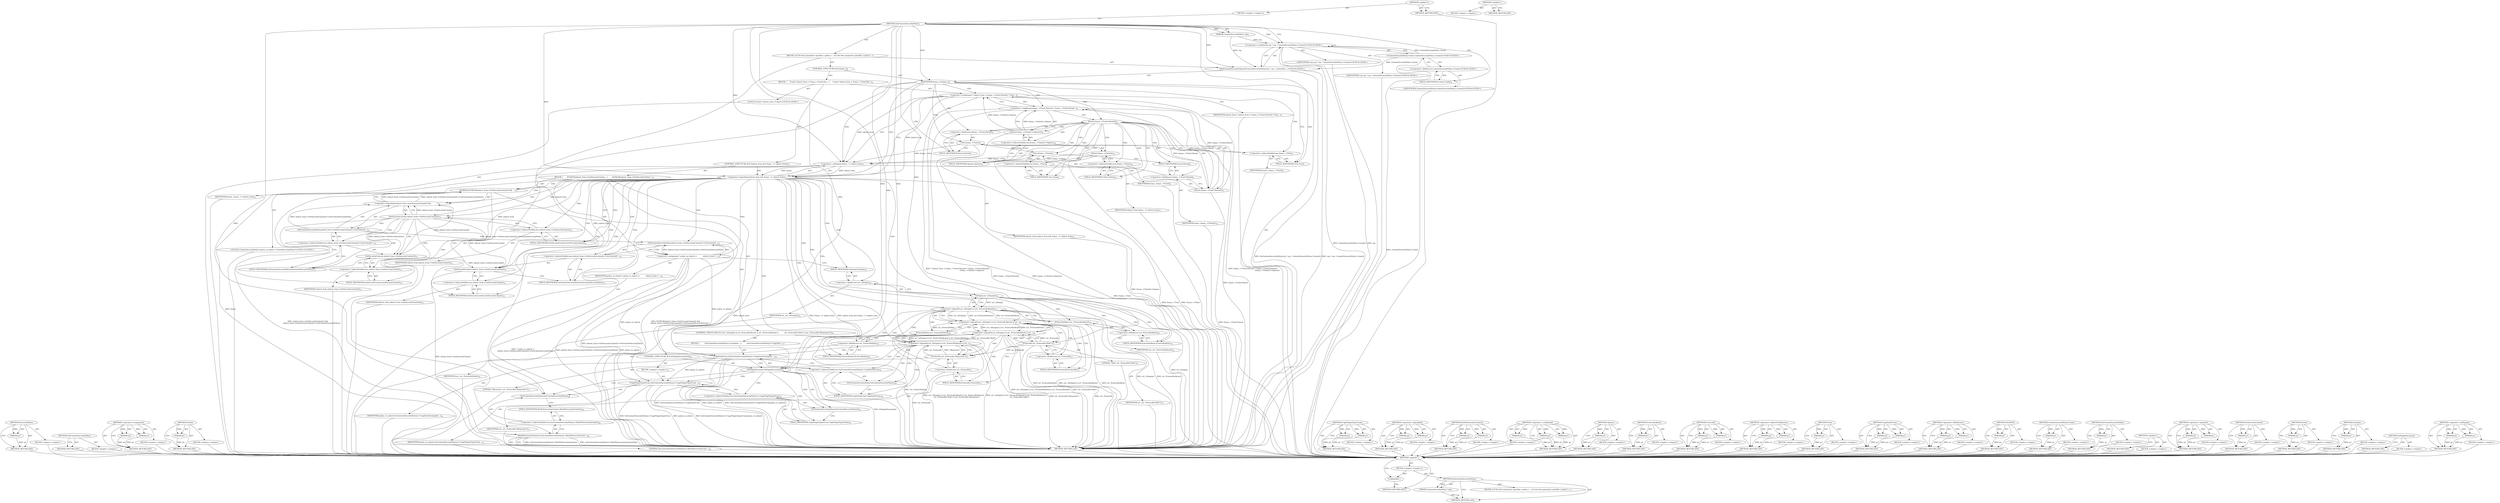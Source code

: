 digraph "&lt;global&gt;" {
vulnerable_227 [label=<(METHOD,ProtocolIsData)>];
vulnerable_228 [label=<(PARAM,p1)>];
vulnerable_229 [label=<(BLOCK,&lt;empty&gt;,&lt;empty&gt;)>];
vulnerable_230 [label=<(METHOD_RETURN,ANY)>];
vulnerable_211 [label=<(METHOD,GetContentSecurityPolicy)>];
vulnerable_212 [label=<(BLOCK,&lt;empty&gt;,&lt;empty&gt;)>];
vulnerable_213 [label=<(METHOD_RETURN,ANY)>];
vulnerable_167 [label=<(METHOD,&lt;operator&gt;.assignment)>];
vulnerable_168 [label=<(PARAM,p1)>];
vulnerable_169 [label=<(PARAM,p2)>];
vulnerable_170 [label=<(BLOCK,&lt;empty&gt;,&lt;empty&gt;)>];
vulnerable_171 [label=<(METHOD_RETURN,ANY)>];
vulnerable_189 [label=<(METHOD,Client)>];
vulnerable_190 [label=<(PARAM,p1)>];
vulnerable_191 [label=<(BLOCK,&lt;empty&gt;,&lt;empty&gt;)>];
vulnerable_192 [label=<(METHOD_RETURN,ANY)>];
vulnerable_6 [label=<(METHOD,&lt;global&gt;)<SUB>1</SUB>>];
vulnerable_7 [label=<(BLOCK,&lt;empty&gt;,&lt;empty&gt;)<SUB>1</SUB>>];
vulnerable_8 [label=<(METHOD,InitContentSecurityPolicy)<SUB>1</SUB>>];
vulnerable_9 [label=<(PARAM,ContentSecurityPolicy* csp)<SUB>1</SUB>>];
vulnerable_10 [label=<(BLOCK,{
//// the first parameter specifies a policy t...,{
//// the first parameter specifies a policy t...)<SUB>1</SUB>>];
vulnerable_11 [label="<(SetContentSecurityPolicy,SetContentSecurityPolicy(csp ? csp : ContentSec...)<SUB>6</SUB>>"];
vulnerable_12 [label="<(&lt;operator&gt;.conditional,csp ? csp : ContentSecurityPolicy::Create())<SUB>6</SUB>>"];
vulnerable_13 [label="<(IDENTIFIER,csp,csp ? csp : ContentSecurityPolicy::Create())<SUB>6</SUB>>"];
vulnerable_14 [label="<(IDENTIFIER,csp,csp ? csp : ContentSecurityPolicy::Create())<SUB>6</SUB>>"];
vulnerable_15 [label="<(ContentSecurityPolicy.Create,ContentSecurityPolicy::Create())<SUB>6</SUB>>"];
vulnerable_16 [label="<(&lt;operator&gt;.fieldAccess,ContentSecurityPolicy::Create)<SUB>6</SUB>>"];
vulnerable_17 [label="<(IDENTIFIER,ContentSecurityPolicy,ContentSecurityPolicy::Create())<SUB>6</SUB>>"];
vulnerable_18 [label=<(FIELD_IDENTIFIER,Create,Create)<SUB>6</SUB>>];
vulnerable_19 [label=<(CONTROL_STRUCTURE,IF,if (frame_))<SUB>8</SUB>>];
vulnerable_20 [label=<(IDENTIFIER,frame_,if (frame_))<SUB>8</SUB>>];
vulnerable_21 [label=<(BLOCK,{
     Frame* inherit_from = frame_-&gt;Tree().Par...,{
     Frame* inherit_from = frame_-&gt;Tree().Par...)<SUB>8</SUB>>];
vulnerable_22 [label="<(LOCAL,Frame* inherit_from: Frame*)<SUB>9</SUB>>"];
vulnerable_23 [label=<(&lt;operator&gt;.assignment,* inherit_from = frame_-&gt;Tree().Parent() ? fram...)<SUB>9</SUB>>];
vulnerable_24 [label=<(IDENTIFIER,inherit_from,* inherit_from = frame_-&gt;Tree().Parent() ? fram...)<SUB>9</SUB>>];
vulnerable_25 [label=<(&lt;operator&gt;.conditional,frame_-&gt;Tree().Parent() ? frame_-&gt;Tree().Parent...)<SUB>9</SUB>>];
vulnerable_26 [label=<(Parent,frame_-&gt;Tree().Parent())<SUB>9</SUB>>];
vulnerable_27 [label=<(&lt;operator&gt;.fieldAccess,frame_-&gt;Tree().Parent)<SUB>9</SUB>>];
vulnerable_28 [label=<(Tree,frame_-&gt;Tree())<SUB>9</SUB>>];
vulnerable_29 [label=<(&lt;operator&gt;.indirectFieldAccess,frame_-&gt;Tree)<SUB>9</SUB>>];
vulnerable_30 [label=<(IDENTIFIER,frame_,frame_-&gt;Tree())<SUB>9</SUB>>];
vulnerable_31 [label=<(FIELD_IDENTIFIER,Tree,Tree)<SUB>9</SUB>>];
vulnerable_32 [label=<(FIELD_IDENTIFIER,Parent,Parent)<SUB>9</SUB>>];
vulnerable_33 [label=<(Parent,frame_-&gt;Tree().Parent())<SUB>9</SUB>>];
vulnerable_34 [label=<(&lt;operator&gt;.fieldAccess,frame_-&gt;Tree().Parent)<SUB>9</SUB>>];
vulnerable_35 [label=<(Tree,frame_-&gt;Tree())<SUB>9</SUB>>];
vulnerable_36 [label=<(&lt;operator&gt;.indirectFieldAccess,frame_-&gt;Tree)<SUB>9</SUB>>];
vulnerable_37 [label=<(IDENTIFIER,frame_,frame_-&gt;Tree())<SUB>9</SUB>>];
vulnerable_38 [label=<(FIELD_IDENTIFIER,Tree,Tree)<SUB>9</SUB>>];
vulnerable_39 [label=<(FIELD_IDENTIFIER,Parent,Parent)<SUB>9</SUB>>];
vulnerable_40 [label=<(Opener,frame_-&gt;Client()-&gt;Opener())<SUB>10</SUB>>];
vulnerable_41 [label=<(&lt;operator&gt;.indirectFieldAccess,frame_-&gt;Client()-&gt;Opener)<SUB>10</SUB>>];
vulnerable_42 [label=<(Client,frame_-&gt;Client())<SUB>10</SUB>>];
vulnerable_43 [label=<(&lt;operator&gt;.indirectFieldAccess,frame_-&gt;Client)<SUB>10</SUB>>];
vulnerable_44 [label=<(IDENTIFIER,frame_,frame_-&gt;Client())<SUB>10</SUB>>];
vulnerable_45 [label=<(FIELD_IDENTIFIER,Client,Client)<SUB>10</SUB>>];
vulnerable_46 [label=<(FIELD_IDENTIFIER,Opener,Opener)<SUB>10</SUB>>];
vulnerable_47 [label=<(CONTROL_STRUCTURE,IF,if (inherit_from &amp;&amp; frame_ != inherit_from))<SUB>11</SUB>>];
vulnerable_48 [label=<(&lt;operator&gt;.logicalAnd,inherit_from &amp;&amp; frame_ != inherit_from)<SUB>11</SUB>>];
vulnerable_49 [label=<(IDENTIFIER,inherit_from,inherit_from &amp;&amp; frame_ != inherit_from)<SUB>11</SUB>>];
vulnerable_50 [label=<(&lt;operator&gt;.notEquals,frame_ != inherit_from)<SUB>11</SUB>>];
vulnerable_51 [label=<(IDENTIFIER,frame_,frame_ != inherit_from)<SUB>11</SUB>>];
vulnerable_52 [label=<(IDENTIFIER,inherit_from,frame_ != inherit_from)<SUB>11</SUB>>];
vulnerable_53 [label=<(BLOCK,{
       DCHECK(inherit_from-&gt;GetSecurityContex...,{
       DCHECK(inherit_from-&gt;GetSecurityContex...)<SUB>11</SUB>>];
vulnerable_54 [label=<(DCHECK,DCHECK(inherit_from-&gt;GetSecurityContext() &amp;&amp;
  ...)<SUB>12</SUB>>];
vulnerable_55 [label=<(&lt;operator&gt;.logicalAnd,inherit_from-&gt;GetSecurityContext() &amp;&amp;
         ...)<SUB>12</SUB>>];
vulnerable_56 [label=<(GetSecurityContext,inherit_from-&gt;GetSecurityContext())<SUB>12</SUB>>];
vulnerable_57 [label=<(&lt;operator&gt;.indirectFieldAccess,inherit_from-&gt;GetSecurityContext)<SUB>12</SUB>>];
vulnerable_58 [label=<(IDENTIFIER,inherit_from,inherit_from-&gt;GetSecurityContext())<SUB>12</SUB>>];
vulnerable_59 [label=<(FIELD_IDENTIFIER,GetSecurityContext,GetSecurityContext)<SUB>12</SUB>>];
vulnerable_60 [label=<(GetContentSecurityPolicy,inherit_from-&gt;GetSecurityContext()-&gt;GetContentS...)<SUB>13</SUB>>];
vulnerable_61 [label=<(&lt;operator&gt;.indirectFieldAccess,inherit_from-&gt;GetSecurityContext()-&gt;GetContentS...)<SUB>13</SUB>>];
vulnerable_62 [label=<(GetSecurityContext,inherit_from-&gt;GetSecurityContext())<SUB>13</SUB>>];
vulnerable_63 [label=<(&lt;operator&gt;.indirectFieldAccess,inherit_from-&gt;GetSecurityContext)<SUB>13</SUB>>];
vulnerable_64 [label=<(IDENTIFIER,inherit_from,inherit_from-&gt;GetSecurityContext())<SUB>13</SUB>>];
vulnerable_65 [label=<(FIELD_IDENTIFIER,GetSecurityContext,GetSecurityContext)<SUB>13</SUB>>];
vulnerable_66 [label=<(FIELD_IDENTIFIER,GetContentSecurityPolicy,GetContentSecurityPolicy)<SUB>13</SUB>>];
vulnerable_67 [label="<(LOCAL,ContentSecurityPolicy* policy_to_inherit: ContentSecurityPolicy*)<SUB>14</SUB>>"];
vulnerable_68 [label=<(&lt;operator&gt;.assignment,* policy_to_inherit =
           inherit_from-&gt;...)<SUB>14</SUB>>];
vulnerable_69 [label=<(IDENTIFIER,policy_to_inherit,* policy_to_inherit =
           inherit_from-&gt;...)<SUB>14</SUB>>];
vulnerable_70 [label=<(GetContentSecurityPolicy,inherit_from-&gt;GetSecurityContext()-&gt;GetContentS...)<SUB>15</SUB>>];
vulnerable_71 [label=<(&lt;operator&gt;.indirectFieldAccess,inherit_from-&gt;GetSecurityContext()-&gt;GetContentS...)<SUB>15</SUB>>];
vulnerable_72 [label=<(GetSecurityContext,inherit_from-&gt;GetSecurityContext())<SUB>15</SUB>>];
vulnerable_73 [label=<(&lt;operator&gt;.indirectFieldAccess,inherit_from-&gt;GetSecurityContext)<SUB>15</SUB>>];
vulnerable_74 [label=<(IDENTIFIER,inherit_from,inherit_from-&gt;GetSecurityContext())<SUB>15</SUB>>];
vulnerable_75 [label=<(FIELD_IDENTIFIER,GetSecurityContext,GetSecurityContext)<SUB>15</SUB>>];
vulnerable_76 [label=<(FIELD_IDENTIFIER,GetContentSecurityPolicy,GetContentSecurityPolicy)<SUB>15</SUB>>];
vulnerable_77 [label=<(CONTROL_STRUCTURE,IF,if (url_.IsEmpty() || url_.ProtocolIsAbout() || url_.ProtocolIsData() ||
           url_.ProtocolIs(&quot;blob&quot;) || url_.ProtocolIs(&quot;filesystem&quot;)))<SUB>16</SUB>>];
vulnerable_78 [label=<(&lt;operator&gt;.logicalOr,url_.IsEmpty() || url_.ProtocolIsAbout() || url...)<SUB>16</SUB>>];
vulnerable_79 [label=<(&lt;operator&gt;.logicalOr,url_.IsEmpty() || url_.ProtocolIsAbout() || url...)<SUB>16</SUB>>];
vulnerable_80 [label=<(&lt;operator&gt;.logicalOr,url_.IsEmpty() || url_.ProtocolIsAbout() || url...)<SUB>16</SUB>>];
vulnerable_81 [label=<(&lt;operator&gt;.logicalOr,url_.IsEmpty() || url_.ProtocolIsAbout())<SUB>16</SUB>>];
vulnerable_82 [label=<(IsEmpty,url_.IsEmpty())<SUB>16</SUB>>];
vulnerable_83 [label=<(&lt;operator&gt;.fieldAccess,url_.IsEmpty)<SUB>16</SUB>>];
vulnerable_84 [label=<(IDENTIFIER,url_,url_.IsEmpty())<SUB>16</SUB>>];
vulnerable_85 [label=<(FIELD_IDENTIFIER,IsEmpty,IsEmpty)<SUB>16</SUB>>];
vulnerable_86 [label=<(ProtocolIsAbout,url_.ProtocolIsAbout())<SUB>16</SUB>>];
vulnerable_87 [label=<(&lt;operator&gt;.fieldAccess,url_.ProtocolIsAbout)<SUB>16</SUB>>];
vulnerable_88 [label=<(IDENTIFIER,url_,url_.ProtocolIsAbout())<SUB>16</SUB>>];
vulnerable_89 [label=<(FIELD_IDENTIFIER,ProtocolIsAbout,ProtocolIsAbout)<SUB>16</SUB>>];
vulnerable_90 [label=<(ProtocolIsData,url_.ProtocolIsData())<SUB>16</SUB>>];
vulnerable_91 [label=<(&lt;operator&gt;.fieldAccess,url_.ProtocolIsData)<SUB>16</SUB>>];
vulnerable_92 [label=<(IDENTIFIER,url_,url_.ProtocolIsData())<SUB>16</SUB>>];
vulnerable_93 [label=<(FIELD_IDENTIFIER,ProtocolIsData,ProtocolIsData)<SUB>16</SUB>>];
vulnerable_94 [label=<(ProtocolIs,url_.ProtocolIs(&quot;blob&quot;))<SUB>17</SUB>>];
vulnerable_95 [label=<(&lt;operator&gt;.fieldAccess,url_.ProtocolIs)<SUB>17</SUB>>];
vulnerable_96 [label=<(IDENTIFIER,url_,url_.ProtocolIs(&quot;blob&quot;))<SUB>17</SUB>>];
vulnerable_97 [label=<(FIELD_IDENTIFIER,ProtocolIs,ProtocolIs)<SUB>17</SUB>>];
vulnerable_98 [label=<(LITERAL,&quot;blob&quot;,url_.ProtocolIs(&quot;blob&quot;))<SUB>17</SUB>>];
vulnerable_99 [label=<(ProtocolIs,url_.ProtocolIs(&quot;filesystem&quot;))<SUB>17</SUB>>];
vulnerable_100 [label=<(&lt;operator&gt;.fieldAccess,url_.ProtocolIs)<SUB>17</SUB>>];
vulnerable_101 [label=<(IDENTIFIER,url_,url_.ProtocolIs(&quot;filesystem&quot;))<SUB>17</SUB>>];
vulnerable_102 [label=<(FIELD_IDENTIFIER,ProtocolIs,ProtocolIs)<SUB>17</SUB>>];
vulnerable_103 [label=<(LITERAL,&quot;filesystem&quot;,url_.ProtocolIs(&quot;filesystem&quot;))<SUB>17</SUB>>];
vulnerable_104 [label=<(BLOCK,{
         GetContentSecurityPolicy()-&gt;CopyStat...,{
         GetContentSecurityPolicy()-&gt;CopyStat...)<SUB>17</SUB>>];
vulnerable_105 [label=<(CopyStateFrom,GetContentSecurityPolicy()-&gt;CopyStateFrom(polic...)<SUB>18</SUB>>];
vulnerable_106 [label=<(&lt;operator&gt;.indirectFieldAccess,GetContentSecurityPolicy()-&gt;CopyStateFrom)<SUB>18</SUB>>];
vulnerable_107 [label=<(GetContentSecurityPolicy,GetContentSecurityPolicy())<SUB>18</SUB>>];
vulnerable_108 [label=<(FIELD_IDENTIFIER,CopyStateFrom,CopyStateFrom)<SUB>18</SUB>>];
vulnerable_109 [label=<(IDENTIFIER,policy_to_inherit,GetContentSecurityPolicy()-&gt;CopyStateFrom(polic...)<SUB>18</SUB>>];
vulnerable_110 [label=<(CONTROL_STRUCTURE,IF,if (IsPluginDocument()))<SUB>20</SUB>>];
vulnerable_111 [label=<(IsPluginDocument,IsPluginDocument())<SUB>20</SUB>>];
vulnerable_112 [label=<(BLOCK,&lt;empty&gt;,&lt;empty&gt;)<SUB>21</SUB>>];
vulnerable_113 [label=<(CopyPluginTypesFrom,GetContentSecurityPolicy()-&gt;CopyPluginTypesFrom...)<SUB>21</SUB>>];
vulnerable_114 [label=<(&lt;operator&gt;.indirectFieldAccess,GetContentSecurityPolicy()-&gt;CopyPluginTypesFrom)<SUB>21</SUB>>];
vulnerable_115 [label=<(GetContentSecurityPolicy,GetContentSecurityPolicy())<SUB>21</SUB>>];
vulnerable_116 [label=<(FIELD_IDENTIFIER,CopyPluginTypesFrom,CopyPluginTypesFrom)<SUB>21</SUB>>];
vulnerable_117 [label=<(IDENTIFIER,policy_to_inherit,GetContentSecurityPolicy()-&gt;CopyPluginTypesFrom...)<SUB>21</SUB>>];
vulnerable_118 [label=<(BindToExecutionContext,GetContentSecurityPolicy()-&gt;BindToExecutionCont...)<SUB>24</SUB>>];
vulnerable_119 [label=<(&lt;operator&gt;.indirectFieldAccess,GetContentSecurityPolicy()-&gt;BindToExecutionContext)<SUB>24</SUB>>];
vulnerable_120 [label=<(GetContentSecurityPolicy,GetContentSecurityPolicy())<SUB>24</SUB>>];
vulnerable_121 [label=<(FIELD_IDENTIFIER,BindToExecutionContext,BindToExecutionContext)<SUB>24</SUB>>];
vulnerable_122 [label=<(LITERAL,this,GetContentSecurityPolicy()-&gt;BindToExecutionCont...)<SUB>24</SUB>>];
vulnerable_123 [label=<(METHOD_RETURN,void)<SUB>1</SUB>>];
vulnerable_125 [label=<(METHOD_RETURN,ANY)<SUB>1</SUB>>];
vulnerable_244 [label=<(METHOD,CopyPluginTypesFrom)>];
vulnerable_245 [label=<(PARAM,p1)>];
vulnerable_246 [label=<(PARAM,p2)>];
vulnerable_247 [label=<(BLOCK,&lt;empty&gt;,&lt;empty&gt;)>];
vulnerable_248 [label=<(METHOD_RETURN,ANY)>];
vulnerable_193 [label=<(METHOD,&lt;operator&gt;.logicalAnd)>];
vulnerable_194 [label=<(PARAM,p1)>];
vulnerable_195 [label=<(PARAM,p2)>];
vulnerable_196 [label=<(BLOCK,&lt;empty&gt;,&lt;empty&gt;)>];
vulnerable_197 [label=<(METHOD_RETURN,ANY)>];
vulnerable_249 [label=<(METHOD,BindToExecutionContext)>];
vulnerable_250 [label=<(PARAM,p1)>];
vulnerable_251 [label=<(PARAM,p2)>];
vulnerable_252 [label=<(BLOCK,&lt;empty&gt;,&lt;empty&gt;)>];
vulnerable_253 [label=<(METHOD_RETURN,ANY)>];
vulnerable_152 [label=<(METHOD,&lt;operator&gt;.conditional)>];
vulnerable_153 [label=<(PARAM,p1)>];
vulnerable_154 [label=<(PARAM,p2)>];
vulnerable_155 [label=<(PARAM,p3)>];
vulnerable_156 [label=<(BLOCK,&lt;empty&gt;,&lt;empty&gt;)>];
vulnerable_157 [label=<(METHOD_RETURN,ANY)>];
vulnerable_185 [label=<(METHOD,Opener)>];
vulnerable_186 [label=<(PARAM,p1)>];
vulnerable_187 [label=<(BLOCK,&lt;empty&gt;,&lt;empty&gt;)>];
vulnerable_188 [label=<(METHOD_RETURN,ANY)>];
vulnerable_223 [label=<(METHOD,ProtocolIsAbout)>];
vulnerable_224 [label=<(PARAM,p1)>];
vulnerable_225 [label=<(BLOCK,&lt;empty&gt;,&lt;empty&gt;)>];
vulnerable_226 [label=<(METHOD_RETURN,ANY)>];
vulnerable_231 [label=<(METHOD,ProtocolIs)>];
vulnerable_232 [label=<(PARAM,p1)>];
vulnerable_233 [label=<(PARAM,p2)>];
vulnerable_234 [label=<(BLOCK,&lt;empty&gt;,&lt;empty&gt;)>];
vulnerable_235 [label=<(METHOD_RETURN,ANY)>];
vulnerable_180 [label=<(METHOD,&lt;operator&gt;.indirectFieldAccess)>];
vulnerable_181 [label=<(PARAM,p1)>];
vulnerable_182 [label=<(PARAM,p2)>];
vulnerable_183 [label=<(BLOCK,&lt;empty&gt;,&lt;empty&gt;)>];
vulnerable_184 [label=<(METHOD_RETURN,ANY)>];
vulnerable_176 [label=<(METHOD,Tree)>];
vulnerable_177 [label=<(PARAM,p1)>];
vulnerable_178 [label=<(BLOCK,&lt;empty&gt;,&lt;empty&gt;)>];
vulnerable_179 [label=<(METHOD_RETURN,ANY)>];
vulnerable_236 [label=<(METHOD,CopyStateFrom)>];
vulnerable_237 [label=<(PARAM,p1)>];
vulnerable_238 [label=<(PARAM,p2)>];
vulnerable_239 [label=<(BLOCK,&lt;empty&gt;,&lt;empty&gt;)>];
vulnerable_240 [label=<(METHOD_RETURN,ANY)>];
vulnerable_162 [label=<(METHOD,&lt;operator&gt;.fieldAccess)>];
vulnerable_163 [label=<(PARAM,p1)>];
vulnerable_164 [label=<(PARAM,p2)>];
vulnerable_165 [label=<(BLOCK,&lt;empty&gt;,&lt;empty&gt;)>];
vulnerable_166 [label=<(METHOD_RETURN,ANY)>];
vulnerable_203 [label=<(METHOD,DCHECK)>];
vulnerable_204 [label=<(PARAM,p1)>];
vulnerable_205 [label=<(BLOCK,&lt;empty&gt;,&lt;empty&gt;)>];
vulnerable_206 [label=<(METHOD_RETURN,ANY)>];
vulnerable_158 [label=<(METHOD,ContentSecurityPolicy.Create)>];
vulnerable_159 [label=<(PARAM,p1)>];
vulnerable_160 [label=<(BLOCK,&lt;empty&gt;,&lt;empty&gt;)>];
vulnerable_161 [label=<(METHOD_RETURN,ANY)>];
vulnerable_148 [label=<(METHOD,SetContentSecurityPolicy)>];
vulnerable_149 [label=<(PARAM,p1)>];
vulnerable_150 [label=<(BLOCK,&lt;empty&gt;,&lt;empty&gt;)>];
vulnerable_151 [label=<(METHOD_RETURN,ANY)>];
vulnerable_142 [label=<(METHOD,&lt;global&gt;)<SUB>1</SUB>>];
vulnerable_143 [label=<(BLOCK,&lt;empty&gt;,&lt;empty&gt;)>];
vulnerable_144 [label=<(METHOD_RETURN,ANY)>];
vulnerable_214 [label=<(METHOD,&lt;operator&gt;.logicalOr)>];
vulnerable_215 [label=<(PARAM,p1)>];
vulnerable_216 [label=<(PARAM,p2)>];
vulnerable_217 [label=<(BLOCK,&lt;empty&gt;,&lt;empty&gt;)>];
vulnerable_218 [label=<(METHOD_RETURN,ANY)>];
vulnerable_207 [label=<(METHOD,GetSecurityContext)>];
vulnerable_208 [label=<(PARAM,p1)>];
vulnerable_209 [label=<(BLOCK,&lt;empty&gt;,&lt;empty&gt;)>];
vulnerable_210 [label=<(METHOD_RETURN,ANY)>];
vulnerable_172 [label=<(METHOD,Parent)>];
vulnerable_173 [label=<(PARAM,p1)>];
vulnerable_174 [label=<(BLOCK,&lt;empty&gt;,&lt;empty&gt;)>];
vulnerable_175 [label=<(METHOD_RETURN,ANY)>];
vulnerable_219 [label=<(METHOD,IsEmpty)>];
vulnerable_220 [label=<(PARAM,p1)>];
vulnerable_221 [label=<(BLOCK,&lt;empty&gt;,&lt;empty&gt;)>];
vulnerable_222 [label=<(METHOD_RETURN,ANY)>];
vulnerable_241 [label=<(METHOD,IsPluginDocument)>];
vulnerable_242 [label=<(BLOCK,&lt;empty&gt;,&lt;empty&gt;)>];
vulnerable_243 [label=<(METHOD_RETURN,ANY)>];
vulnerable_198 [label=<(METHOD,&lt;operator&gt;.notEquals)>];
vulnerable_199 [label=<(PARAM,p1)>];
vulnerable_200 [label=<(PARAM,p2)>];
vulnerable_201 [label=<(BLOCK,&lt;empty&gt;,&lt;empty&gt;)>];
vulnerable_202 [label=<(METHOD_RETURN,ANY)>];
fixed_6 [label=<(METHOD,&lt;global&gt;)<SUB>1</SUB>>];
fixed_7 [label=<(BLOCK,&lt;empty&gt;,&lt;empty&gt;)<SUB>1</SUB>>];
fixed_8 [label=<(METHOD,InitContentSecurityPolicy)<SUB>1</SUB>>];
fixed_9 [label=<(PARAM,ContentSecurityPolicy* csp)<SUB>1</SUB>>];
fixed_10 [label=<(BLOCK,{
//// the first parameter specifies a policy t...,{
//// the first parameter specifies a policy t...)<SUB>1</SUB>>];
fixed_11 [label=<(METHOD_RETURN,void)<SUB>1</SUB>>];
fixed_13 [label=<(UNKNOWN,,)>];
fixed_14 [label=<(METHOD_RETURN,ANY)<SUB>1</SUB>>];
fixed_23 [label=<(METHOD,&lt;global&gt;)<SUB>1</SUB>>];
fixed_24 [label=<(BLOCK,&lt;empty&gt;,&lt;empty&gt;)>];
fixed_25 [label=<(METHOD_RETURN,ANY)>];
vulnerable_227 -> vulnerable_228  [key=0, label="AST: "];
vulnerable_227 -> vulnerable_228  [key=1, label="DDG: "];
vulnerable_227 -> vulnerable_229  [key=0, label="AST: "];
vulnerable_227 -> vulnerable_230  [key=0, label="AST: "];
vulnerable_227 -> vulnerable_230  [key=1, label="CFG: "];
vulnerable_228 -> vulnerable_230  [key=0, label="DDG: p1"];
vulnerable_229 -> fixed_6  [key=0];
vulnerable_230 -> fixed_6  [key=0];
vulnerable_211 -> vulnerable_212  [key=0, label="AST: "];
vulnerable_211 -> vulnerable_213  [key=0, label="AST: "];
vulnerable_211 -> vulnerable_213  [key=1, label="CFG: "];
vulnerable_212 -> fixed_6  [key=0];
vulnerable_213 -> fixed_6  [key=0];
vulnerable_167 -> vulnerable_168  [key=0, label="AST: "];
vulnerable_167 -> vulnerable_168  [key=1, label="DDG: "];
vulnerable_167 -> vulnerable_170  [key=0, label="AST: "];
vulnerable_167 -> vulnerable_169  [key=0, label="AST: "];
vulnerable_167 -> vulnerable_169  [key=1, label="DDG: "];
vulnerable_167 -> vulnerable_171  [key=0, label="AST: "];
vulnerable_167 -> vulnerable_171  [key=1, label="CFG: "];
vulnerable_168 -> vulnerable_171  [key=0, label="DDG: p1"];
vulnerable_169 -> vulnerable_171  [key=0, label="DDG: p2"];
vulnerable_170 -> fixed_6  [key=0];
vulnerable_171 -> fixed_6  [key=0];
vulnerable_189 -> vulnerable_190  [key=0, label="AST: "];
vulnerable_189 -> vulnerable_190  [key=1, label="DDG: "];
vulnerable_189 -> vulnerable_191  [key=0, label="AST: "];
vulnerable_189 -> vulnerable_192  [key=0, label="AST: "];
vulnerable_189 -> vulnerable_192  [key=1, label="CFG: "];
vulnerable_190 -> vulnerable_192  [key=0, label="DDG: p1"];
vulnerable_191 -> fixed_6  [key=0];
vulnerable_192 -> fixed_6  [key=0];
vulnerable_6 -> vulnerable_7  [key=0, label="AST: "];
vulnerable_6 -> vulnerable_125  [key=0, label="AST: "];
vulnerable_6 -> vulnerable_125  [key=1, label="CFG: "];
vulnerable_7 -> vulnerable_8  [key=0, label="AST: "];
vulnerable_8 -> vulnerable_9  [key=0, label="AST: "];
vulnerable_8 -> vulnerable_9  [key=1, label="DDG: "];
vulnerable_8 -> vulnerable_10  [key=0, label="AST: "];
vulnerable_8 -> vulnerable_123  [key=0, label="AST: "];
vulnerable_8 -> vulnerable_12  [key=0, label="CFG: "];
vulnerable_8 -> vulnerable_12  [key=1, label="DDG: "];
vulnerable_8 -> vulnerable_18  [key=0, label="CFG: "];
vulnerable_8 -> vulnerable_11  [key=0, label="DDG: "];
vulnerable_8 -> vulnerable_20  [key=0, label="DDG: "];
vulnerable_8 -> vulnerable_118  [key=0, label="DDG: "];
vulnerable_8 -> vulnerable_48  [key=0, label="DDG: "];
vulnerable_8 -> vulnerable_50  [key=0, label="DDG: "];
vulnerable_8 -> vulnerable_111  [key=0, label="DDG: "];
vulnerable_8 -> vulnerable_99  [key=0, label="DDG: "];
vulnerable_8 -> vulnerable_105  [key=0, label="DDG: "];
vulnerable_8 -> vulnerable_113  [key=0, label="DDG: "];
vulnerable_8 -> vulnerable_94  [key=0, label="DDG: "];
vulnerable_9 -> vulnerable_11  [key=0, label="DDG: csp"];
vulnerable_9 -> vulnerable_12  [key=0, label="DDG: csp"];
vulnerable_10 -> vulnerable_11  [key=0, label="AST: "];
vulnerable_10 -> vulnerable_19  [key=0, label="AST: "];
vulnerable_10 -> vulnerable_118  [key=0, label="AST: "];
vulnerable_11 -> vulnerable_12  [key=0, label="AST: "];
vulnerable_11 -> vulnerable_20  [key=0, label="CFG: "];
vulnerable_11 -> vulnerable_123  [key=0, label="DDG: csp ? csp : ContentSecurityPolicy::Create()"];
vulnerable_11 -> vulnerable_123  [key=1, label="DDG: SetContentSecurityPolicy(csp ? csp : ContentSecurityPolicy::Create())"];
vulnerable_12 -> vulnerable_13  [key=0, label="AST: "];
vulnerable_12 -> vulnerable_14  [key=0, label="AST: "];
vulnerable_12 -> vulnerable_15  [key=0, label="AST: "];
vulnerable_12 -> vulnerable_11  [key=0, label="CFG: "];
vulnerable_12 -> vulnerable_123  [key=0, label="DDG: csp"];
vulnerable_12 -> vulnerable_123  [key=1, label="DDG: ContentSecurityPolicy::Create()"];
vulnerable_13 -> fixed_6  [key=0];
vulnerable_14 -> fixed_6  [key=0];
vulnerable_15 -> vulnerable_16  [key=0, label="AST: "];
vulnerable_15 -> vulnerable_12  [key=0, label="CFG: "];
vulnerable_15 -> vulnerable_12  [key=1, label="DDG: ContentSecurityPolicy::Create"];
vulnerable_15 -> vulnerable_123  [key=0, label="DDG: ContentSecurityPolicy::Create"];
vulnerable_15 -> vulnerable_11  [key=0, label="DDG: ContentSecurityPolicy::Create"];
vulnerable_16 -> vulnerable_17  [key=0, label="AST: "];
vulnerable_16 -> vulnerable_18  [key=0, label="AST: "];
vulnerable_16 -> vulnerable_15  [key=0, label="CFG: "];
vulnerable_17 -> fixed_6  [key=0];
vulnerable_18 -> vulnerable_16  [key=0, label="CFG: "];
vulnerable_19 -> vulnerable_20  [key=0, label="AST: "];
vulnerable_19 -> vulnerable_21  [key=0, label="AST: "];
vulnerable_20 -> vulnerable_120  [key=0, label="CFG: "];
vulnerable_20 -> vulnerable_31  [key=0, label="CFG: "];
vulnerable_20 -> vulnerable_31  [key=1, label="CDG: "];
vulnerable_20 -> vulnerable_48  [key=0, label="CDG: "];
vulnerable_20 -> vulnerable_32  [key=0, label="CDG: "];
vulnerable_20 -> vulnerable_26  [key=0, label="CDG: "];
vulnerable_20 -> vulnerable_28  [key=0, label="CDG: "];
vulnerable_20 -> vulnerable_25  [key=0, label="CDG: "];
vulnerable_20 -> vulnerable_27  [key=0, label="CDG: "];
vulnerable_20 -> vulnerable_29  [key=0, label="CDG: "];
vulnerable_20 -> vulnerable_23  [key=0, label="CDG: "];
vulnerable_20 -> vulnerable_50  [key=0, label="CDG: "];
vulnerable_21 -> vulnerable_22  [key=0, label="AST: "];
vulnerable_21 -> vulnerable_23  [key=0, label="AST: "];
vulnerable_21 -> vulnerable_47  [key=0, label="AST: "];
vulnerable_22 -> fixed_6  [key=0];
vulnerable_23 -> vulnerable_24  [key=0, label="AST: "];
vulnerable_23 -> vulnerable_25  [key=0, label="AST: "];
vulnerable_23 -> vulnerable_48  [key=0, label="CFG: "];
vulnerable_23 -> vulnerable_48  [key=1, label="DDG: inherit_from"];
vulnerable_23 -> vulnerable_50  [key=0, label="CFG: "];
vulnerable_23 -> vulnerable_50  [key=1, label="DDG: inherit_from"];
vulnerable_23 -> vulnerable_123  [key=0, label="DDG: frame_-&gt;Tree().Parent() ? frame_-&gt;Tree().Parent()
                                                   : frame_-&gt;Client()-&gt;Opener()"];
vulnerable_23 -> vulnerable_123  [key=1, label="DDG: * inherit_from = frame_-&gt;Tree().Parent() ? frame_-&gt;Tree().Parent()
                                                   : frame_-&gt;Client()-&gt;Opener()"];
vulnerable_24 -> fixed_6  [key=0];
vulnerable_25 -> vulnerable_26  [key=0, label="AST: "];
vulnerable_25 -> vulnerable_33  [key=0, label="AST: "];
vulnerable_25 -> vulnerable_40  [key=0, label="AST: "];
vulnerable_25 -> vulnerable_23  [key=0, label="CFG: "];
vulnerable_25 -> vulnerable_123  [key=0, label="DDG: frame_-&gt;Tree().Parent()"];
vulnerable_25 -> vulnerable_123  [key=1, label="DDG: frame_-&gt;Client()-&gt;Opener()"];
vulnerable_26 -> vulnerable_27  [key=0, label="AST: "];
vulnerable_26 -> vulnerable_38  [key=0, label="CFG: "];
vulnerable_26 -> vulnerable_38  [key=1, label="CDG: "];
vulnerable_26 -> vulnerable_45  [key=0, label="CFG: "];
vulnerable_26 -> vulnerable_45  [key=1, label="CDG: "];
vulnerable_26 -> vulnerable_123  [key=0, label="DDG: frame_-&gt;Tree().Parent"];
vulnerable_26 -> vulnerable_33  [key=0, label="DDG: frame_-&gt;Tree().Parent"];
vulnerable_26 -> vulnerable_33  [key=1, label="CDG: "];
vulnerable_26 -> vulnerable_34  [key=0, label="CDG: "];
vulnerable_26 -> vulnerable_42  [key=0, label="CDG: "];
vulnerable_26 -> vulnerable_46  [key=0, label="CDG: "];
vulnerable_26 -> vulnerable_40  [key=0, label="CDG: "];
vulnerable_26 -> vulnerable_35  [key=0, label="CDG: "];
vulnerable_26 -> vulnerable_43  [key=0, label="CDG: "];
vulnerable_26 -> vulnerable_36  [key=0, label="CDG: "];
vulnerable_26 -> vulnerable_41  [key=0, label="CDG: "];
vulnerable_26 -> vulnerable_39  [key=0, label="CDG: "];
vulnerable_27 -> vulnerable_28  [key=0, label="AST: "];
vulnerable_27 -> vulnerable_32  [key=0, label="AST: "];
vulnerable_27 -> vulnerable_26  [key=0, label="CFG: "];
vulnerable_28 -> vulnerable_29  [key=0, label="AST: "];
vulnerable_28 -> vulnerable_32  [key=0, label="CFG: "];
vulnerable_28 -> vulnerable_123  [key=0, label="DDG: frame_-&gt;Tree"];
vulnerable_28 -> vulnerable_50  [key=0, label="DDG: frame_-&gt;Tree"];
vulnerable_28 -> vulnerable_35  [key=0, label="DDG: frame_-&gt;Tree"];
vulnerable_29 -> vulnerable_30  [key=0, label="AST: "];
vulnerable_29 -> vulnerable_31  [key=0, label="AST: "];
vulnerable_29 -> vulnerable_28  [key=0, label="CFG: "];
vulnerable_30 -> fixed_6  [key=0];
vulnerable_31 -> vulnerable_29  [key=0, label="CFG: "];
vulnerable_32 -> vulnerable_27  [key=0, label="CFG: "];
vulnerable_33 -> vulnerable_34  [key=0, label="AST: "];
vulnerable_33 -> vulnerable_25  [key=0, label="CFG: "];
vulnerable_33 -> vulnerable_25  [key=1, label="DDG: frame_-&gt;Tree().Parent"];
vulnerable_33 -> vulnerable_123  [key=0, label="DDG: frame_-&gt;Tree().Parent"];
vulnerable_33 -> vulnerable_23  [key=0, label="DDG: frame_-&gt;Tree().Parent"];
vulnerable_34 -> vulnerable_35  [key=0, label="AST: "];
vulnerable_34 -> vulnerable_39  [key=0, label="AST: "];
vulnerable_34 -> vulnerable_33  [key=0, label="CFG: "];
vulnerable_35 -> vulnerable_36  [key=0, label="AST: "];
vulnerable_35 -> vulnerable_39  [key=0, label="CFG: "];
vulnerable_35 -> vulnerable_123  [key=0, label="DDG: frame_-&gt;Tree"];
vulnerable_35 -> vulnerable_50  [key=0, label="DDG: frame_-&gt;Tree"];
vulnerable_36 -> vulnerable_37  [key=0, label="AST: "];
vulnerable_36 -> vulnerable_38  [key=0, label="AST: "];
vulnerable_36 -> vulnerable_35  [key=0, label="CFG: "];
vulnerable_37 -> fixed_6  [key=0];
vulnerable_38 -> vulnerable_36  [key=0, label="CFG: "];
vulnerable_39 -> vulnerable_34  [key=0, label="CFG: "];
vulnerable_40 -> vulnerable_41  [key=0, label="AST: "];
vulnerable_40 -> vulnerable_25  [key=0, label="CFG: "];
vulnerable_40 -> vulnerable_25  [key=1, label="DDG: frame_-&gt;Client()-&gt;Opener"];
vulnerable_40 -> vulnerable_123  [key=0, label="DDG: frame_-&gt;Client()-&gt;Opener"];
vulnerable_40 -> vulnerable_23  [key=0, label="DDG: frame_-&gt;Client()-&gt;Opener"];
vulnerable_41 -> vulnerable_42  [key=0, label="AST: "];
vulnerable_41 -> vulnerable_46  [key=0, label="AST: "];
vulnerable_41 -> vulnerable_40  [key=0, label="CFG: "];
vulnerable_42 -> vulnerable_43  [key=0, label="AST: "];
vulnerable_42 -> vulnerable_46  [key=0, label="CFG: "];
vulnerable_42 -> vulnerable_123  [key=0, label="DDG: frame_-&gt;Client"];
vulnerable_42 -> vulnerable_50  [key=0, label="DDG: frame_-&gt;Client"];
vulnerable_43 -> vulnerable_44  [key=0, label="AST: "];
vulnerable_43 -> vulnerable_45  [key=0, label="AST: "];
vulnerable_43 -> vulnerable_42  [key=0, label="CFG: "];
vulnerable_44 -> fixed_6  [key=0];
vulnerable_45 -> vulnerable_43  [key=0, label="CFG: "];
vulnerable_46 -> vulnerable_41  [key=0, label="CFG: "];
vulnerable_47 -> vulnerable_48  [key=0, label="AST: "];
vulnerable_47 -> vulnerable_53  [key=0, label="AST: "];
vulnerable_48 -> vulnerable_49  [key=0, label="AST: "];
vulnerable_48 -> vulnerable_50  [key=0, label="AST: "];
vulnerable_48 -> vulnerable_120  [key=0, label="CFG: "];
vulnerable_48 -> vulnerable_59  [key=0, label="CFG: "];
vulnerable_48 -> vulnerable_59  [key=1, label="CDG: "];
vulnerable_48 -> vulnerable_123  [key=0, label="DDG: inherit_from"];
vulnerable_48 -> vulnerable_123  [key=1, label="DDG: frame_ != inherit_from"];
vulnerable_48 -> vulnerable_123  [key=2, label="DDG: inherit_from &amp;&amp; frame_ != inherit_from"];
vulnerable_48 -> vulnerable_56  [key=0, label="DDG: inherit_from"];
vulnerable_48 -> vulnerable_56  [key=1, label="CDG: "];
vulnerable_48 -> vulnerable_72  [key=0, label="DDG: inherit_from"];
vulnerable_48 -> vulnerable_72  [key=1, label="CDG: "];
vulnerable_48 -> vulnerable_62  [key=0, label="DDG: inherit_from"];
vulnerable_48 -> vulnerable_68  [key=0, label="CDG: "];
vulnerable_48 -> vulnerable_73  [key=0, label="CDG: "];
vulnerable_48 -> vulnerable_57  [key=0, label="CDG: "];
vulnerable_48 -> vulnerable_75  [key=0, label="CDG: "];
vulnerable_48 -> vulnerable_81  [key=0, label="CDG: "];
vulnerable_48 -> vulnerable_85  [key=0, label="CDG: "];
vulnerable_48 -> vulnerable_76  [key=0, label="CDG: "];
vulnerable_48 -> vulnerable_82  [key=0, label="CDG: "];
vulnerable_48 -> vulnerable_54  [key=0, label="CDG: "];
vulnerable_48 -> vulnerable_79  [key=0, label="CDG: "];
vulnerable_48 -> vulnerable_80  [key=0, label="CDG: "];
vulnerable_48 -> vulnerable_83  [key=0, label="CDG: "];
vulnerable_48 -> vulnerable_71  [key=0, label="CDG: "];
vulnerable_48 -> vulnerable_70  [key=0, label="CDG: "];
vulnerable_48 -> vulnerable_55  [key=0, label="CDG: "];
vulnerable_48 -> vulnerable_78  [key=0, label="CDG: "];
vulnerable_48 -> vulnerable_111  [key=0, label="CDG: "];
vulnerable_49 -> fixed_6  [key=0];
vulnerable_50 -> vulnerable_51  [key=0, label="AST: "];
vulnerable_50 -> vulnerable_52  [key=0, label="AST: "];
vulnerable_50 -> vulnerable_48  [key=0, label="CFG: "];
vulnerable_50 -> vulnerable_48  [key=1, label="DDG: inherit_from"];
vulnerable_50 -> vulnerable_48  [key=2, label="DDG: frame_"];
vulnerable_50 -> vulnerable_123  [key=0, label="DDG: frame_"];
vulnerable_51 -> fixed_6  [key=0];
vulnerable_52 -> fixed_6  [key=0];
vulnerable_53 -> vulnerable_54  [key=0, label="AST: "];
vulnerable_53 -> vulnerable_67  [key=0, label="AST: "];
vulnerable_53 -> vulnerable_68  [key=0, label="AST: "];
vulnerable_53 -> vulnerable_77  [key=0, label="AST: "];
vulnerable_53 -> vulnerable_110  [key=0, label="AST: "];
vulnerable_54 -> vulnerable_55  [key=0, label="AST: "];
vulnerable_54 -> vulnerable_75  [key=0, label="CFG: "];
vulnerable_54 -> vulnerable_123  [key=0, label="DDG: inherit_from-&gt;GetSecurityContext() &amp;&amp;
              inherit_from-&gt;GetSecurityContext()-&gt;GetContentSecurityPolicy()"];
vulnerable_54 -> vulnerable_123  [key=1, label="DDG: DCHECK(inherit_from-&gt;GetSecurityContext() &amp;&amp;
              inherit_from-&gt;GetSecurityContext()-&gt;GetContentSecurityPolicy())"];
vulnerable_55 -> vulnerable_56  [key=0, label="AST: "];
vulnerable_55 -> vulnerable_60  [key=0, label="AST: "];
vulnerable_55 -> vulnerable_54  [key=0, label="CFG: "];
vulnerable_55 -> vulnerable_54  [key=1, label="DDG: inherit_from-&gt;GetSecurityContext()"];
vulnerable_55 -> vulnerable_54  [key=2, label="DDG: inherit_from-&gt;GetSecurityContext()-&gt;GetContentSecurityPolicy()"];
vulnerable_56 -> vulnerable_57  [key=0, label="AST: "];
vulnerable_56 -> vulnerable_55  [key=0, label="CFG: "];
vulnerable_56 -> vulnerable_55  [key=1, label="DDG: inherit_from-&gt;GetSecurityContext"];
vulnerable_56 -> vulnerable_65  [key=0, label="CFG: "];
vulnerable_56 -> vulnerable_65  [key=1, label="CDG: "];
vulnerable_56 -> vulnerable_72  [key=0, label="DDG: inherit_from-&gt;GetSecurityContext"];
vulnerable_56 -> vulnerable_62  [key=0, label="DDG: inherit_from-&gt;GetSecurityContext"];
vulnerable_56 -> vulnerable_62  [key=1, label="CDG: "];
vulnerable_56 -> vulnerable_60  [key=0, label="CDG: "];
vulnerable_56 -> vulnerable_66  [key=0, label="CDG: "];
vulnerable_56 -> vulnerable_61  [key=0, label="CDG: "];
vulnerable_56 -> vulnerable_63  [key=0, label="CDG: "];
vulnerable_57 -> vulnerable_58  [key=0, label="AST: "];
vulnerable_57 -> vulnerable_59  [key=0, label="AST: "];
vulnerable_57 -> vulnerable_56  [key=0, label="CFG: "];
vulnerable_58 -> fixed_6  [key=0];
vulnerable_59 -> vulnerable_57  [key=0, label="CFG: "];
vulnerable_60 -> vulnerable_61  [key=0, label="AST: "];
vulnerable_60 -> vulnerable_55  [key=0, label="CFG: "];
vulnerable_60 -> vulnerable_55  [key=1, label="DDG: inherit_from-&gt;GetSecurityContext()-&gt;GetContentSecurityPolicy"];
vulnerable_60 -> vulnerable_70  [key=0, label="DDG: inherit_from-&gt;GetSecurityContext()-&gt;GetContentSecurityPolicy"];
vulnerable_61 -> vulnerable_62  [key=0, label="AST: "];
vulnerable_61 -> vulnerable_66  [key=0, label="AST: "];
vulnerable_61 -> vulnerable_60  [key=0, label="CFG: "];
vulnerable_62 -> vulnerable_63  [key=0, label="AST: "];
vulnerable_62 -> vulnerable_66  [key=0, label="CFG: "];
vulnerable_62 -> vulnerable_55  [key=0, label="DDG: inherit_from-&gt;GetSecurityContext"];
vulnerable_62 -> vulnerable_72  [key=0, label="DDG: inherit_from-&gt;GetSecurityContext"];
vulnerable_63 -> vulnerable_64  [key=0, label="AST: "];
vulnerable_63 -> vulnerable_65  [key=0, label="AST: "];
vulnerable_63 -> vulnerable_62  [key=0, label="CFG: "];
vulnerable_64 -> fixed_6  [key=0];
vulnerable_65 -> vulnerable_63  [key=0, label="CFG: "];
vulnerable_66 -> vulnerable_61  [key=0, label="CFG: "];
vulnerable_67 -> fixed_6  [key=0];
vulnerable_68 -> vulnerable_69  [key=0, label="AST: "];
vulnerable_68 -> vulnerable_70  [key=0, label="AST: "];
vulnerable_68 -> vulnerable_85  [key=0, label="CFG: "];
vulnerable_68 -> vulnerable_123  [key=0, label="DDG: policy_to_inherit"];
vulnerable_68 -> vulnerable_123  [key=1, label="DDG: inherit_from-&gt;GetSecurityContext()-&gt;GetContentSecurityPolicy()"];
vulnerable_68 -> vulnerable_123  [key=2, label="DDG: * policy_to_inherit =
           inherit_from-&gt;GetSecurityContext()-&gt;GetContentSecurityPolicy()"];
vulnerable_68 -> vulnerable_105  [key=0, label="DDG: policy_to_inherit"];
vulnerable_68 -> vulnerable_113  [key=0, label="DDG: policy_to_inherit"];
vulnerable_69 -> fixed_6  [key=0];
vulnerable_70 -> vulnerable_71  [key=0, label="AST: "];
vulnerable_70 -> vulnerable_68  [key=0, label="CFG: "];
vulnerable_70 -> vulnerable_68  [key=1, label="DDG: inherit_from-&gt;GetSecurityContext()-&gt;GetContentSecurityPolicy"];
vulnerable_70 -> vulnerable_123  [key=0, label="DDG: inherit_from-&gt;GetSecurityContext()-&gt;GetContentSecurityPolicy"];
vulnerable_71 -> vulnerable_72  [key=0, label="AST: "];
vulnerable_71 -> vulnerable_76  [key=0, label="AST: "];
vulnerable_71 -> vulnerable_70  [key=0, label="CFG: "];
vulnerable_72 -> vulnerable_73  [key=0, label="AST: "];
vulnerable_72 -> vulnerable_76  [key=0, label="CFG: "];
vulnerable_72 -> vulnerable_123  [key=0, label="DDG: inherit_from-&gt;GetSecurityContext"];
vulnerable_73 -> vulnerable_74  [key=0, label="AST: "];
vulnerable_73 -> vulnerable_75  [key=0, label="AST: "];
vulnerable_73 -> vulnerable_72  [key=0, label="CFG: "];
vulnerable_74 -> fixed_6  [key=0];
vulnerable_75 -> vulnerable_73  [key=0, label="CFG: "];
vulnerable_76 -> vulnerable_71  [key=0, label="CFG: "];
vulnerable_77 -> vulnerable_78  [key=0, label="AST: "];
vulnerable_77 -> vulnerable_104  [key=0, label="AST: "];
vulnerable_78 -> vulnerable_79  [key=0, label="AST: "];
vulnerable_78 -> vulnerable_99  [key=0, label="AST: "];
vulnerable_78 -> vulnerable_107  [key=0, label="CFG: "];
vulnerable_78 -> vulnerable_107  [key=1, label="CDG: "];
vulnerable_78 -> vulnerable_111  [key=0, label="CFG: "];
vulnerable_78 -> vulnerable_123  [key=0, label="DDG: url_.IsEmpty() || url_.ProtocolIsAbout() || url_.ProtocolIsData() ||
           url_.ProtocolIs(&quot;blob&quot;)"];
vulnerable_78 -> vulnerable_123  [key=1, label="DDG: url_.ProtocolIs(&quot;filesystem&quot;)"];
vulnerable_78 -> vulnerable_123  [key=2, label="DDG: url_.IsEmpty() || url_.ProtocolIsAbout() || url_.ProtocolIsData() ||
           url_.ProtocolIs(&quot;blob&quot;) || url_.ProtocolIs(&quot;filesystem&quot;)"];
vulnerable_78 -> vulnerable_106  [key=0, label="CDG: "];
vulnerable_78 -> vulnerable_105  [key=0, label="CDG: "];
vulnerable_78 -> vulnerable_108  [key=0, label="CDG: "];
vulnerable_79 -> vulnerable_80  [key=0, label="AST: "];
vulnerable_79 -> vulnerable_94  [key=0, label="AST: "];
vulnerable_79 -> vulnerable_78  [key=0, label="CFG: "];
vulnerable_79 -> vulnerable_78  [key=1, label="DDG: url_.IsEmpty() || url_.ProtocolIsAbout() || url_.ProtocolIsData()"];
vulnerable_79 -> vulnerable_78  [key=2, label="DDG: url_.ProtocolIs(&quot;blob&quot;)"];
vulnerable_79 -> vulnerable_102  [key=0, label="CFG: "];
vulnerable_79 -> vulnerable_102  [key=1, label="CDG: "];
vulnerable_79 -> vulnerable_123  [key=0, label="DDG: url_.IsEmpty() || url_.ProtocolIsAbout() || url_.ProtocolIsData()"];
vulnerable_79 -> vulnerable_123  [key=1, label="DDG: url_.ProtocolIs(&quot;blob&quot;)"];
vulnerable_79 -> vulnerable_99  [key=0, label="CDG: "];
vulnerable_79 -> vulnerable_100  [key=0, label="CDG: "];
vulnerable_80 -> vulnerable_81  [key=0, label="AST: "];
vulnerable_80 -> vulnerable_90  [key=0, label="AST: "];
vulnerable_80 -> vulnerable_79  [key=0, label="CFG: "];
vulnerable_80 -> vulnerable_79  [key=1, label="DDG: url_.IsEmpty() || url_.ProtocolIsAbout()"];
vulnerable_80 -> vulnerable_79  [key=2, label="DDG: url_.ProtocolIsData()"];
vulnerable_80 -> vulnerable_97  [key=0, label="CFG: "];
vulnerable_80 -> vulnerable_97  [key=1, label="CDG: "];
vulnerable_80 -> vulnerable_123  [key=0, label="DDG: url_.IsEmpty() || url_.ProtocolIsAbout()"];
vulnerable_80 -> vulnerable_123  [key=1, label="DDG: url_.ProtocolIsData()"];
vulnerable_80 -> vulnerable_94  [key=0, label="CDG: "];
vulnerable_80 -> vulnerable_95  [key=0, label="CDG: "];
vulnerable_81 -> vulnerable_82  [key=0, label="AST: "];
vulnerable_81 -> vulnerable_86  [key=0, label="AST: "];
vulnerable_81 -> vulnerable_80  [key=0, label="CFG: "];
vulnerable_81 -> vulnerable_80  [key=1, label="DDG: url_.IsEmpty()"];
vulnerable_81 -> vulnerable_80  [key=2, label="DDG: url_.ProtocolIsAbout()"];
vulnerable_81 -> vulnerable_93  [key=0, label="CFG: "];
vulnerable_81 -> vulnerable_93  [key=1, label="CDG: "];
vulnerable_81 -> vulnerable_123  [key=0, label="DDG: url_.IsEmpty()"];
vulnerable_81 -> vulnerable_123  [key=1, label="DDG: url_.ProtocolIsAbout()"];
vulnerable_81 -> vulnerable_91  [key=0, label="CDG: "];
vulnerable_81 -> vulnerable_90  [key=0, label="CDG: "];
vulnerable_82 -> vulnerable_83  [key=0, label="AST: "];
vulnerable_82 -> vulnerable_81  [key=0, label="CFG: "];
vulnerable_82 -> vulnerable_81  [key=1, label="DDG: url_.IsEmpty"];
vulnerable_82 -> vulnerable_89  [key=0, label="CFG: "];
vulnerable_82 -> vulnerable_89  [key=1, label="CDG: "];
vulnerable_82 -> vulnerable_123  [key=0, label="DDG: url_.IsEmpty"];
vulnerable_82 -> vulnerable_87  [key=0, label="CDG: "];
vulnerable_82 -> vulnerable_86  [key=0, label="CDG: "];
vulnerable_83 -> vulnerable_84  [key=0, label="AST: "];
vulnerable_83 -> vulnerable_85  [key=0, label="AST: "];
vulnerable_83 -> vulnerable_82  [key=0, label="CFG: "];
vulnerable_84 -> fixed_6  [key=0];
vulnerable_85 -> vulnerable_83  [key=0, label="CFG: "];
vulnerable_86 -> vulnerable_87  [key=0, label="AST: "];
vulnerable_86 -> vulnerable_81  [key=0, label="CFG: "];
vulnerable_86 -> vulnerable_81  [key=1, label="DDG: url_.ProtocolIsAbout"];
vulnerable_86 -> vulnerable_123  [key=0, label="DDG: url_.ProtocolIsAbout"];
vulnerable_87 -> vulnerable_88  [key=0, label="AST: "];
vulnerable_87 -> vulnerable_89  [key=0, label="AST: "];
vulnerable_87 -> vulnerable_86  [key=0, label="CFG: "];
vulnerable_88 -> fixed_6  [key=0];
vulnerable_89 -> vulnerable_87  [key=0, label="CFG: "];
vulnerable_90 -> vulnerable_91  [key=0, label="AST: "];
vulnerable_90 -> vulnerable_80  [key=0, label="CFG: "];
vulnerable_90 -> vulnerable_80  [key=1, label="DDG: url_.ProtocolIsData"];
vulnerable_90 -> vulnerable_123  [key=0, label="DDG: url_.ProtocolIsData"];
vulnerable_91 -> vulnerable_92  [key=0, label="AST: "];
vulnerable_91 -> vulnerable_93  [key=0, label="AST: "];
vulnerable_91 -> vulnerable_90  [key=0, label="CFG: "];
vulnerable_92 -> fixed_6  [key=0];
vulnerable_93 -> vulnerable_91  [key=0, label="CFG: "];
vulnerable_94 -> vulnerable_95  [key=0, label="AST: "];
vulnerable_94 -> vulnerable_98  [key=0, label="AST: "];
vulnerable_94 -> vulnerable_79  [key=0, label="CFG: "];
vulnerable_94 -> vulnerable_79  [key=1, label="DDG: url_.ProtocolIs"];
vulnerable_94 -> vulnerable_79  [key=2, label="DDG: &quot;blob&quot;"];
vulnerable_94 -> vulnerable_123  [key=0, label="DDG: url_.ProtocolIs"];
vulnerable_94 -> vulnerable_99  [key=0, label="DDG: url_.ProtocolIs"];
vulnerable_95 -> vulnerable_96  [key=0, label="AST: "];
vulnerable_95 -> vulnerable_97  [key=0, label="AST: "];
vulnerable_95 -> vulnerable_94  [key=0, label="CFG: "];
vulnerable_96 -> fixed_6  [key=0];
vulnerable_97 -> vulnerable_95  [key=0, label="CFG: "];
vulnerable_98 -> fixed_6  [key=0];
vulnerable_99 -> vulnerable_100  [key=0, label="AST: "];
vulnerable_99 -> vulnerable_103  [key=0, label="AST: "];
vulnerable_99 -> vulnerable_78  [key=0, label="CFG: "];
vulnerable_99 -> vulnerable_78  [key=1, label="DDG: url_.ProtocolIs"];
vulnerable_99 -> vulnerable_78  [key=2, label="DDG: &quot;filesystem&quot;"];
vulnerable_99 -> vulnerable_123  [key=0, label="DDG: url_.ProtocolIs"];
vulnerable_100 -> vulnerable_101  [key=0, label="AST: "];
vulnerable_100 -> vulnerable_102  [key=0, label="AST: "];
vulnerable_100 -> vulnerable_99  [key=0, label="CFG: "];
vulnerable_101 -> fixed_6  [key=0];
vulnerable_102 -> vulnerable_100  [key=0, label="CFG: "];
vulnerable_103 -> fixed_6  [key=0];
vulnerable_104 -> vulnerable_105  [key=0, label="AST: "];
vulnerable_105 -> vulnerable_106  [key=0, label="AST: "];
vulnerable_105 -> vulnerable_109  [key=0, label="AST: "];
vulnerable_105 -> vulnerable_111  [key=0, label="CFG: "];
vulnerable_105 -> vulnerable_123  [key=0, label="DDG: GetContentSecurityPolicy()-&gt;CopyStateFrom"];
vulnerable_105 -> vulnerable_123  [key=1, label="DDG: policy_to_inherit"];
vulnerable_105 -> vulnerable_123  [key=2, label="DDG: GetContentSecurityPolicy()-&gt;CopyStateFrom(policy_to_inherit)"];
vulnerable_105 -> vulnerable_113  [key=0, label="DDG: policy_to_inherit"];
vulnerable_106 -> vulnerable_107  [key=0, label="AST: "];
vulnerable_106 -> vulnerable_108  [key=0, label="AST: "];
vulnerable_106 -> vulnerable_105  [key=0, label="CFG: "];
vulnerable_107 -> vulnerable_108  [key=0, label="CFG: "];
vulnerable_108 -> vulnerable_106  [key=0, label="CFG: "];
vulnerable_109 -> fixed_6  [key=0];
vulnerable_110 -> vulnerable_111  [key=0, label="AST: "];
vulnerable_110 -> vulnerable_112  [key=0, label="AST: "];
vulnerable_111 -> vulnerable_115  [key=0, label="CFG: "];
vulnerable_111 -> vulnerable_115  [key=1, label="CDG: "];
vulnerable_111 -> vulnerable_120  [key=0, label="CFG: "];
vulnerable_111 -> vulnerable_123  [key=0, label="DDG: IsPluginDocument()"];
vulnerable_111 -> vulnerable_113  [key=0, label="CDG: "];
vulnerable_111 -> vulnerable_116  [key=0, label="CDG: "];
vulnerable_111 -> vulnerable_114  [key=0, label="CDG: "];
vulnerable_112 -> vulnerable_113  [key=0, label="AST: "];
vulnerable_113 -> vulnerable_114  [key=0, label="AST: "];
vulnerable_113 -> vulnerable_117  [key=0, label="AST: "];
vulnerable_113 -> vulnerable_120  [key=0, label="CFG: "];
vulnerable_113 -> vulnerable_123  [key=0, label="DDG: GetContentSecurityPolicy()-&gt;CopyPluginTypesFrom"];
vulnerable_113 -> vulnerable_123  [key=1, label="DDG: policy_to_inherit"];
vulnerable_113 -> vulnerable_123  [key=2, label="DDG: GetContentSecurityPolicy()-&gt;CopyPluginTypesFrom(policy_to_inherit)"];
vulnerable_114 -> vulnerable_115  [key=0, label="AST: "];
vulnerable_114 -> vulnerable_116  [key=0, label="AST: "];
vulnerable_114 -> vulnerable_113  [key=0, label="CFG: "];
vulnerable_115 -> vulnerable_116  [key=0, label="CFG: "];
vulnerable_116 -> vulnerable_114  [key=0, label="CFG: "];
vulnerable_117 -> fixed_6  [key=0];
vulnerable_118 -> vulnerable_119  [key=0, label="AST: "];
vulnerable_118 -> vulnerable_122  [key=0, label="AST: "];
vulnerable_118 -> vulnerable_123  [key=0, label="CFG: "];
vulnerable_118 -> vulnerable_123  [key=1, label="DDG: GetContentSecurityPolicy()-&gt;BindToExecutionContext"];
vulnerable_118 -> vulnerable_123  [key=2, label="DDG: GetContentSecurityPolicy()-&gt;BindToExecutionContext(this)"];
vulnerable_119 -> vulnerable_120  [key=0, label="AST: "];
vulnerable_119 -> vulnerable_121  [key=0, label="AST: "];
vulnerable_119 -> vulnerable_118  [key=0, label="CFG: "];
vulnerable_120 -> vulnerable_121  [key=0, label="CFG: "];
vulnerable_121 -> vulnerable_119  [key=0, label="CFG: "];
vulnerable_122 -> fixed_6  [key=0];
vulnerable_123 -> fixed_6  [key=0];
vulnerable_125 -> fixed_6  [key=0];
vulnerable_244 -> vulnerable_245  [key=0, label="AST: "];
vulnerable_244 -> vulnerable_245  [key=1, label="DDG: "];
vulnerable_244 -> vulnerable_247  [key=0, label="AST: "];
vulnerable_244 -> vulnerable_246  [key=0, label="AST: "];
vulnerable_244 -> vulnerable_246  [key=1, label="DDG: "];
vulnerable_244 -> vulnerable_248  [key=0, label="AST: "];
vulnerable_244 -> vulnerable_248  [key=1, label="CFG: "];
vulnerable_245 -> vulnerable_248  [key=0, label="DDG: p1"];
vulnerable_246 -> vulnerable_248  [key=0, label="DDG: p2"];
vulnerable_247 -> fixed_6  [key=0];
vulnerable_248 -> fixed_6  [key=0];
vulnerable_193 -> vulnerable_194  [key=0, label="AST: "];
vulnerable_193 -> vulnerable_194  [key=1, label="DDG: "];
vulnerable_193 -> vulnerable_196  [key=0, label="AST: "];
vulnerable_193 -> vulnerable_195  [key=0, label="AST: "];
vulnerable_193 -> vulnerable_195  [key=1, label="DDG: "];
vulnerable_193 -> vulnerable_197  [key=0, label="AST: "];
vulnerable_193 -> vulnerable_197  [key=1, label="CFG: "];
vulnerable_194 -> vulnerable_197  [key=0, label="DDG: p1"];
vulnerable_195 -> vulnerable_197  [key=0, label="DDG: p2"];
vulnerable_196 -> fixed_6  [key=0];
vulnerable_197 -> fixed_6  [key=0];
vulnerable_249 -> vulnerable_250  [key=0, label="AST: "];
vulnerable_249 -> vulnerable_250  [key=1, label="DDG: "];
vulnerable_249 -> vulnerable_252  [key=0, label="AST: "];
vulnerable_249 -> vulnerable_251  [key=0, label="AST: "];
vulnerable_249 -> vulnerable_251  [key=1, label="DDG: "];
vulnerable_249 -> vulnerable_253  [key=0, label="AST: "];
vulnerable_249 -> vulnerable_253  [key=1, label="CFG: "];
vulnerable_250 -> vulnerable_253  [key=0, label="DDG: p1"];
vulnerable_251 -> vulnerable_253  [key=0, label="DDG: p2"];
vulnerable_252 -> fixed_6  [key=0];
vulnerable_253 -> fixed_6  [key=0];
vulnerable_152 -> vulnerable_153  [key=0, label="AST: "];
vulnerable_152 -> vulnerable_153  [key=1, label="DDG: "];
vulnerable_152 -> vulnerable_156  [key=0, label="AST: "];
vulnerable_152 -> vulnerable_154  [key=0, label="AST: "];
vulnerable_152 -> vulnerable_154  [key=1, label="DDG: "];
vulnerable_152 -> vulnerable_157  [key=0, label="AST: "];
vulnerable_152 -> vulnerable_157  [key=1, label="CFG: "];
vulnerable_152 -> vulnerable_155  [key=0, label="AST: "];
vulnerable_152 -> vulnerable_155  [key=1, label="DDG: "];
vulnerable_153 -> vulnerable_157  [key=0, label="DDG: p1"];
vulnerable_154 -> vulnerable_157  [key=0, label="DDG: p2"];
vulnerable_155 -> vulnerable_157  [key=0, label="DDG: p3"];
vulnerable_156 -> fixed_6  [key=0];
vulnerable_157 -> fixed_6  [key=0];
vulnerable_185 -> vulnerable_186  [key=0, label="AST: "];
vulnerable_185 -> vulnerable_186  [key=1, label="DDG: "];
vulnerable_185 -> vulnerable_187  [key=0, label="AST: "];
vulnerable_185 -> vulnerable_188  [key=0, label="AST: "];
vulnerable_185 -> vulnerable_188  [key=1, label="CFG: "];
vulnerable_186 -> vulnerable_188  [key=0, label="DDG: p1"];
vulnerable_187 -> fixed_6  [key=0];
vulnerable_188 -> fixed_6  [key=0];
vulnerable_223 -> vulnerable_224  [key=0, label="AST: "];
vulnerable_223 -> vulnerable_224  [key=1, label="DDG: "];
vulnerable_223 -> vulnerable_225  [key=0, label="AST: "];
vulnerable_223 -> vulnerable_226  [key=0, label="AST: "];
vulnerable_223 -> vulnerable_226  [key=1, label="CFG: "];
vulnerable_224 -> vulnerable_226  [key=0, label="DDG: p1"];
vulnerable_225 -> fixed_6  [key=0];
vulnerable_226 -> fixed_6  [key=0];
vulnerable_231 -> vulnerable_232  [key=0, label="AST: "];
vulnerable_231 -> vulnerable_232  [key=1, label="DDG: "];
vulnerable_231 -> vulnerable_234  [key=0, label="AST: "];
vulnerable_231 -> vulnerable_233  [key=0, label="AST: "];
vulnerable_231 -> vulnerable_233  [key=1, label="DDG: "];
vulnerable_231 -> vulnerable_235  [key=0, label="AST: "];
vulnerable_231 -> vulnerable_235  [key=1, label="CFG: "];
vulnerable_232 -> vulnerable_235  [key=0, label="DDG: p1"];
vulnerable_233 -> vulnerable_235  [key=0, label="DDG: p2"];
vulnerable_234 -> fixed_6  [key=0];
vulnerable_235 -> fixed_6  [key=0];
vulnerable_180 -> vulnerable_181  [key=0, label="AST: "];
vulnerable_180 -> vulnerable_181  [key=1, label="DDG: "];
vulnerable_180 -> vulnerable_183  [key=0, label="AST: "];
vulnerable_180 -> vulnerable_182  [key=0, label="AST: "];
vulnerable_180 -> vulnerable_182  [key=1, label="DDG: "];
vulnerable_180 -> vulnerable_184  [key=0, label="AST: "];
vulnerable_180 -> vulnerable_184  [key=1, label="CFG: "];
vulnerable_181 -> vulnerable_184  [key=0, label="DDG: p1"];
vulnerable_182 -> vulnerable_184  [key=0, label="DDG: p2"];
vulnerable_183 -> fixed_6  [key=0];
vulnerable_184 -> fixed_6  [key=0];
vulnerable_176 -> vulnerable_177  [key=0, label="AST: "];
vulnerable_176 -> vulnerable_177  [key=1, label="DDG: "];
vulnerable_176 -> vulnerable_178  [key=0, label="AST: "];
vulnerable_176 -> vulnerable_179  [key=0, label="AST: "];
vulnerable_176 -> vulnerable_179  [key=1, label="CFG: "];
vulnerable_177 -> vulnerable_179  [key=0, label="DDG: p1"];
vulnerable_178 -> fixed_6  [key=0];
vulnerable_179 -> fixed_6  [key=0];
vulnerable_236 -> vulnerable_237  [key=0, label="AST: "];
vulnerable_236 -> vulnerable_237  [key=1, label="DDG: "];
vulnerable_236 -> vulnerable_239  [key=0, label="AST: "];
vulnerable_236 -> vulnerable_238  [key=0, label="AST: "];
vulnerable_236 -> vulnerable_238  [key=1, label="DDG: "];
vulnerable_236 -> vulnerable_240  [key=0, label="AST: "];
vulnerable_236 -> vulnerable_240  [key=1, label="CFG: "];
vulnerable_237 -> vulnerable_240  [key=0, label="DDG: p1"];
vulnerable_238 -> vulnerable_240  [key=0, label="DDG: p2"];
vulnerable_239 -> fixed_6  [key=0];
vulnerable_240 -> fixed_6  [key=0];
vulnerable_162 -> vulnerable_163  [key=0, label="AST: "];
vulnerable_162 -> vulnerable_163  [key=1, label="DDG: "];
vulnerable_162 -> vulnerable_165  [key=0, label="AST: "];
vulnerable_162 -> vulnerable_164  [key=0, label="AST: "];
vulnerable_162 -> vulnerable_164  [key=1, label="DDG: "];
vulnerable_162 -> vulnerable_166  [key=0, label="AST: "];
vulnerable_162 -> vulnerable_166  [key=1, label="CFG: "];
vulnerable_163 -> vulnerable_166  [key=0, label="DDG: p1"];
vulnerable_164 -> vulnerable_166  [key=0, label="DDG: p2"];
vulnerable_165 -> fixed_6  [key=0];
vulnerable_166 -> fixed_6  [key=0];
vulnerable_203 -> vulnerable_204  [key=0, label="AST: "];
vulnerable_203 -> vulnerable_204  [key=1, label="DDG: "];
vulnerable_203 -> vulnerable_205  [key=0, label="AST: "];
vulnerable_203 -> vulnerable_206  [key=0, label="AST: "];
vulnerable_203 -> vulnerable_206  [key=1, label="CFG: "];
vulnerable_204 -> vulnerable_206  [key=0, label="DDG: p1"];
vulnerable_205 -> fixed_6  [key=0];
vulnerable_206 -> fixed_6  [key=0];
vulnerable_158 -> vulnerable_159  [key=0, label="AST: "];
vulnerable_158 -> vulnerable_159  [key=1, label="DDG: "];
vulnerable_158 -> vulnerable_160  [key=0, label="AST: "];
vulnerable_158 -> vulnerable_161  [key=0, label="AST: "];
vulnerable_158 -> vulnerable_161  [key=1, label="CFG: "];
vulnerable_159 -> vulnerable_161  [key=0, label="DDG: p1"];
vulnerable_160 -> fixed_6  [key=0];
vulnerable_161 -> fixed_6  [key=0];
vulnerable_148 -> vulnerable_149  [key=0, label="AST: "];
vulnerable_148 -> vulnerable_149  [key=1, label="DDG: "];
vulnerable_148 -> vulnerable_150  [key=0, label="AST: "];
vulnerable_148 -> vulnerable_151  [key=0, label="AST: "];
vulnerable_148 -> vulnerable_151  [key=1, label="CFG: "];
vulnerable_149 -> vulnerable_151  [key=0, label="DDG: p1"];
vulnerable_150 -> fixed_6  [key=0];
vulnerable_151 -> fixed_6  [key=0];
vulnerable_142 -> vulnerable_143  [key=0, label="AST: "];
vulnerable_142 -> vulnerable_144  [key=0, label="AST: "];
vulnerable_142 -> vulnerable_144  [key=1, label="CFG: "];
vulnerable_143 -> fixed_6  [key=0];
vulnerable_144 -> fixed_6  [key=0];
vulnerable_214 -> vulnerable_215  [key=0, label="AST: "];
vulnerable_214 -> vulnerable_215  [key=1, label="DDG: "];
vulnerable_214 -> vulnerable_217  [key=0, label="AST: "];
vulnerable_214 -> vulnerable_216  [key=0, label="AST: "];
vulnerable_214 -> vulnerable_216  [key=1, label="DDG: "];
vulnerable_214 -> vulnerable_218  [key=0, label="AST: "];
vulnerable_214 -> vulnerable_218  [key=1, label="CFG: "];
vulnerable_215 -> vulnerable_218  [key=0, label="DDG: p1"];
vulnerable_216 -> vulnerable_218  [key=0, label="DDG: p2"];
vulnerable_217 -> fixed_6  [key=0];
vulnerable_218 -> fixed_6  [key=0];
vulnerable_207 -> vulnerable_208  [key=0, label="AST: "];
vulnerable_207 -> vulnerable_208  [key=1, label="DDG: "];
vulnerable_207 -> vulnerable_209  [key=0, label="AST: "];
vulnerable_207 -> vulnerable_210  [key=0, label="AST: "];
vulnerable_207 -> vulnerable_210  [key=1, label="CFG: "];
vulnerable_208 -> vulnerable_210  [key=0, label="DDG: p1"];
vulnerable_209 -> fixed_6  [key=0];
vulnerable_210 -> fixed_6  [key=0];
vulnerable_172 -> vulnerable_173  [key=0, label="AST: "];
vulnerable_172 -> vulnerable_173  [key=1, label="DDG: "];
vulnerable_172 -> vulnerable_174  [key=0, label="AST: "];
vulnerable_172 -> vulnerable_175  [key=0, label="AST: "];
vulnerable_172 -> vulnerable_175  [key=1, label="CFG: "];
vulnerable_173 -> vulnerable_175  [key=0, label="DDG: p1"];
vulnerable_174 -> fixed_6  [key=0];
vulnerable_175 -> fixed_6  [key=0];
vulnerable_219 -> vulnerable_220  [key=0, label="AST: "];
vulnerable_219 -> vulnerable_220  [key=1, label="DDG: "];
vulnerable_219 -> vulnerable_221  [key=0, label="AST: "];
vulnerable_219 -> vulnerable_222  [key=0, label="AST: "];
vulnerable_219 -> vulnerable_222  [key=1, label="CFG: "];
vulnerable_220 -> vulnerable_222  [key=0, label="DDG: p1"];
vulnerable_221 -> fixed_6  [key=0];
vulnerable_222 -> fixed_6  [key=0];
vulnerable_241 -> vulnerable_242  [key=0, label="AST: "];
vulnerable_241 -> vulnerable_243  [key=0, label="AST: "];
vulnerable_241 -> vulnerable_243  [key=1, label="CFG: "];
vulnerable_242 -> fixed_6  [key=0];
vulnerable_243 -> fixed_6  [key=0];
vulnerable_198 -> vulnerable_199  [key=0, label="AST: "];
vulnerable_198 -> vulnerable_199  [key=1, label="DDG: "];
vulnerable_198 -> vulnerable_201  [key=0, label="AST: "];
vulnerable_198 -> vulnerable_200  [key=0, label="AST: "];
vulnerable_198 -> vulnerable_200  [key=1, label="DDG: "];
vulnerable_198 -> vulnerable_202  [key=0, label="AST: "];
vulnerable_198 -> vulnerable_202  [key=1, label="CFG: "];
vulnerable_199 -> vulnerable_202  [key=0, label="DDG: p1"];
vulnerable_200 -> vulnerable_202  [key=0, label="DDG: p2"];
vulnerable_201 -> fixed_6  [key=0];
vulnerable_202 -> fixed_6  [key=0];
fixed_6 -> fixed_7  [key=0, label="AST: "];
fixed_6 -> fixed_14  [key=0, label="AST: "];
fixed_6 -> fixed_13  [key=0, label="CFG: "];
fixed_7 -> fixed_8  [key=0, label="AST: "];
fixed_7 -> fixed_13  [key=0, label="AST: "];
fixed_8 -> fixed_9  [key=0, label="AST: "];
fixed_8 -> fixed_9  [key=1, label="DDG: "];
fixed_8 -> fixed_10  [key=0, label="AST: "];
fixed_8 -> fixed_11  [key=0, label="AST: "];
fixed_8 -> fixed_11  [key=1, label="CFG: "];
fixed_9 -> fixed_11  [key=0, label="DDG: csp"];
fixed_13 -> fixed_14  [key=0, label="CFG: "];
fixed_23 -> fixed_24  [key=0, label="AST: "];
fixed_23 -> fixed_25  [key=0, label="AST: "];
fixed_23 -> fixed_25  [key=1, label="CFG: "];
}
